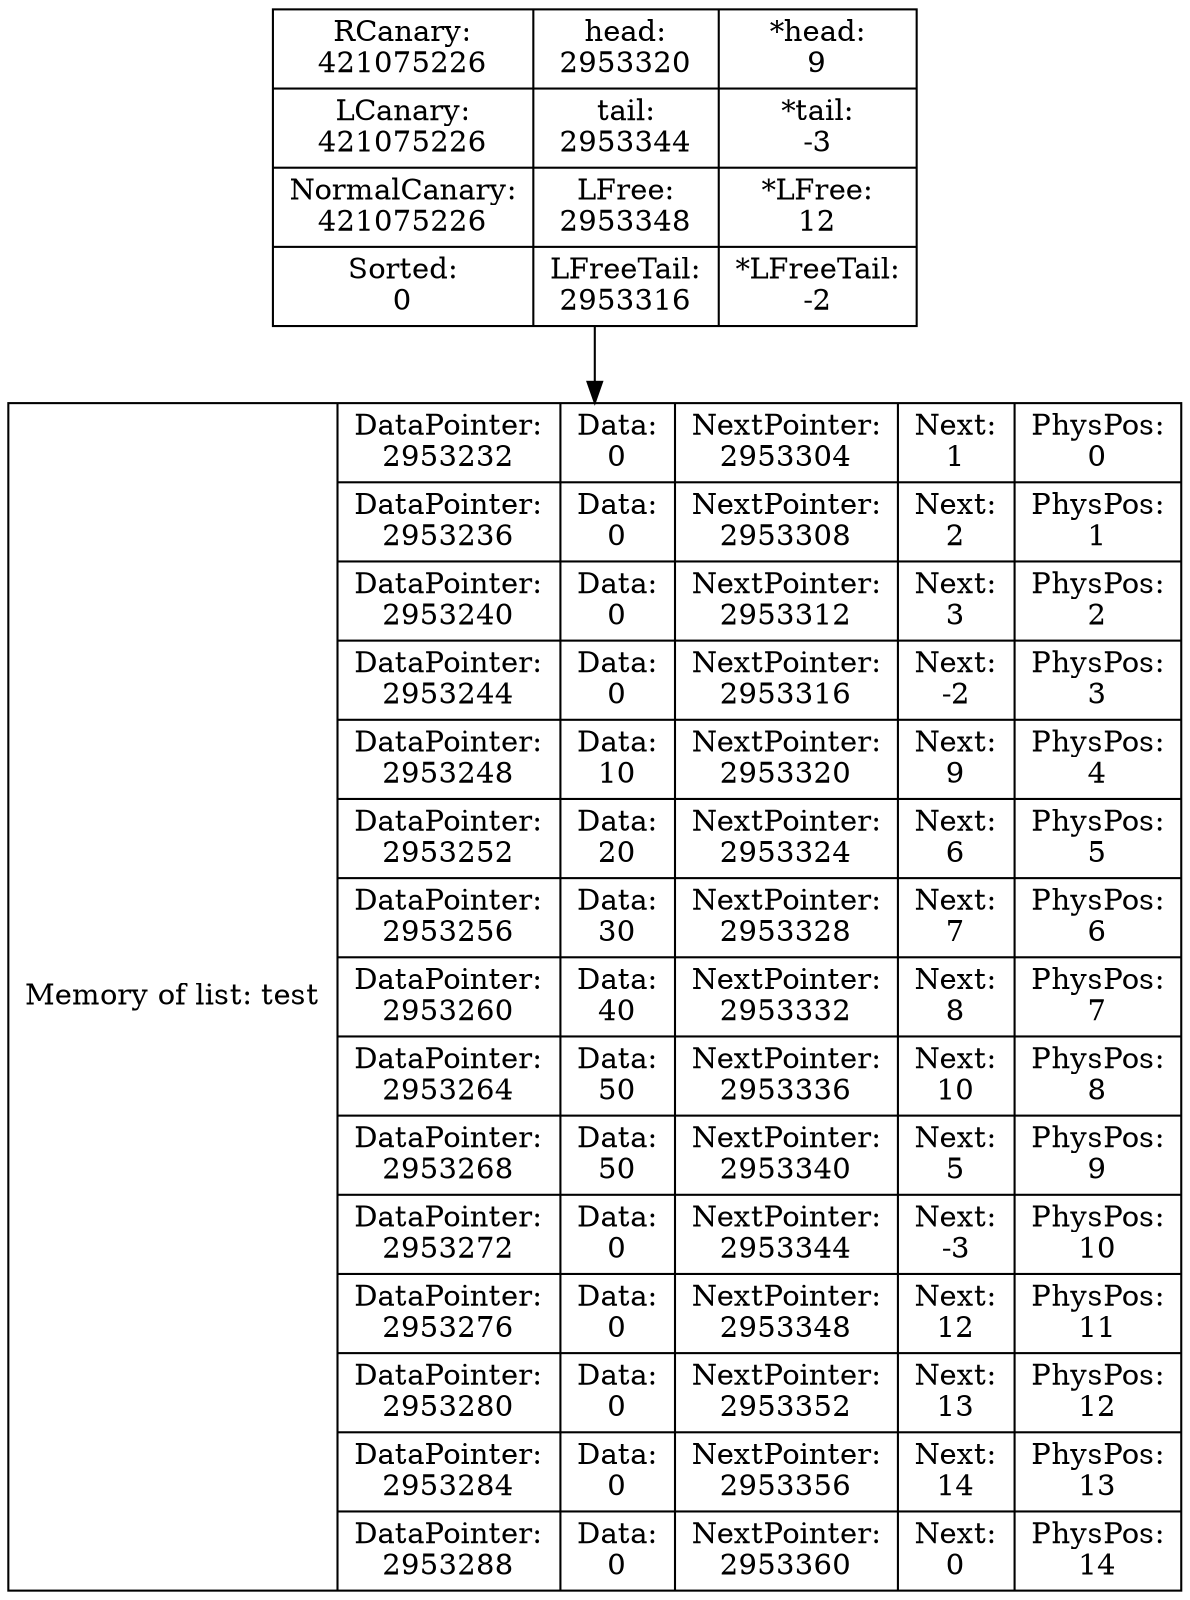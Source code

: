 digraph G{
data [shape=record,label="{Memory of list: test} | {{DataPointer:\n2953232 | Data:\n0 | NextPointer:\n2953304 | Next:\n1 | PhysPos:\n0}
| {DataPointer:\n2953236 | Data:\n0 | NextPointer:\n2953308 | Next:\n2 | PhysPos:\n1}
| {DataPointer:\n2953240 | Data:\n0 | NextPointer:\n2953312 | Next:\n3 | PhysPos:\n2}
| {DataPointer:\n2953244 | Data:\n0 | NextPointer:\n2953316 | Next:\n-2 | PhysPos:\n3}
| {DataPointer:\n2953248 | Data:\n10 | NextPointer:\n2953320 | Next:\n9 | PhysPos:\n4}
| {DataPointer:\n2953252 | Data:\n20 | NextPointer:\n2953324 | Next:\n6 | PhysPos:\n5}
| {DataPointer:\n2953256 | Data:\n30 | NextPointer:\n2953328 | Next:\n7 | PhysPos:\n6}
| {DataPointer:\n2953260 | Data:\n40 | NextPointer:\n2953332 | Next:\n8 | PhysPos:\n7}
| {DataPointer:\n2953264 | Data:\n50 | NextPointer:\n2953336 | Next:\n10 | PhysPos:\n8}
| {DataPointer:\n2953268 | Data:\n50 | NextPointer:\n2953340 | Next:\n5 | PhysPos:\n9}
| {DataPointer:\n2953272 | Data:\n0 | NextPointer:\n2953344 | Next:\n-3 | PhysPos:\n10}
| {DataPointer:\n2953276 | Data:\n0 | NextPointer:\n2953348 | Next:\n12 | PhysPos:\n11}
| {DataPointer:\n2953280 | Data:\n0 | NextPointer:\n2953352 | Next:\n13 | PhysPos:\n12}
| {DataPointer:\n2953284 | Data:\n0 | NextPointer:\n2953356 | Next:\n14 | PhysPos:\n13}
| {DataPointer:\n2953288 | Data:\n0 | NextPointer:\n2953360 | Next:\n0 | PhysPos:\n14}
}"];
Shild [shape=record,label="{ RCanary:\n421075226 | LCanary:\n421075226  | NormalCanary:\n421075226 | Sorted:\n0 } | { head:\n2953320 | tail:\n2953344 | LFree:\n2953348 | LFreeTail:\n2953316} | { *head:\n9 | *tail:\n-3 | *LFree:\n12 | *LFreeTail:\n-2}"];
Shild->data
}
